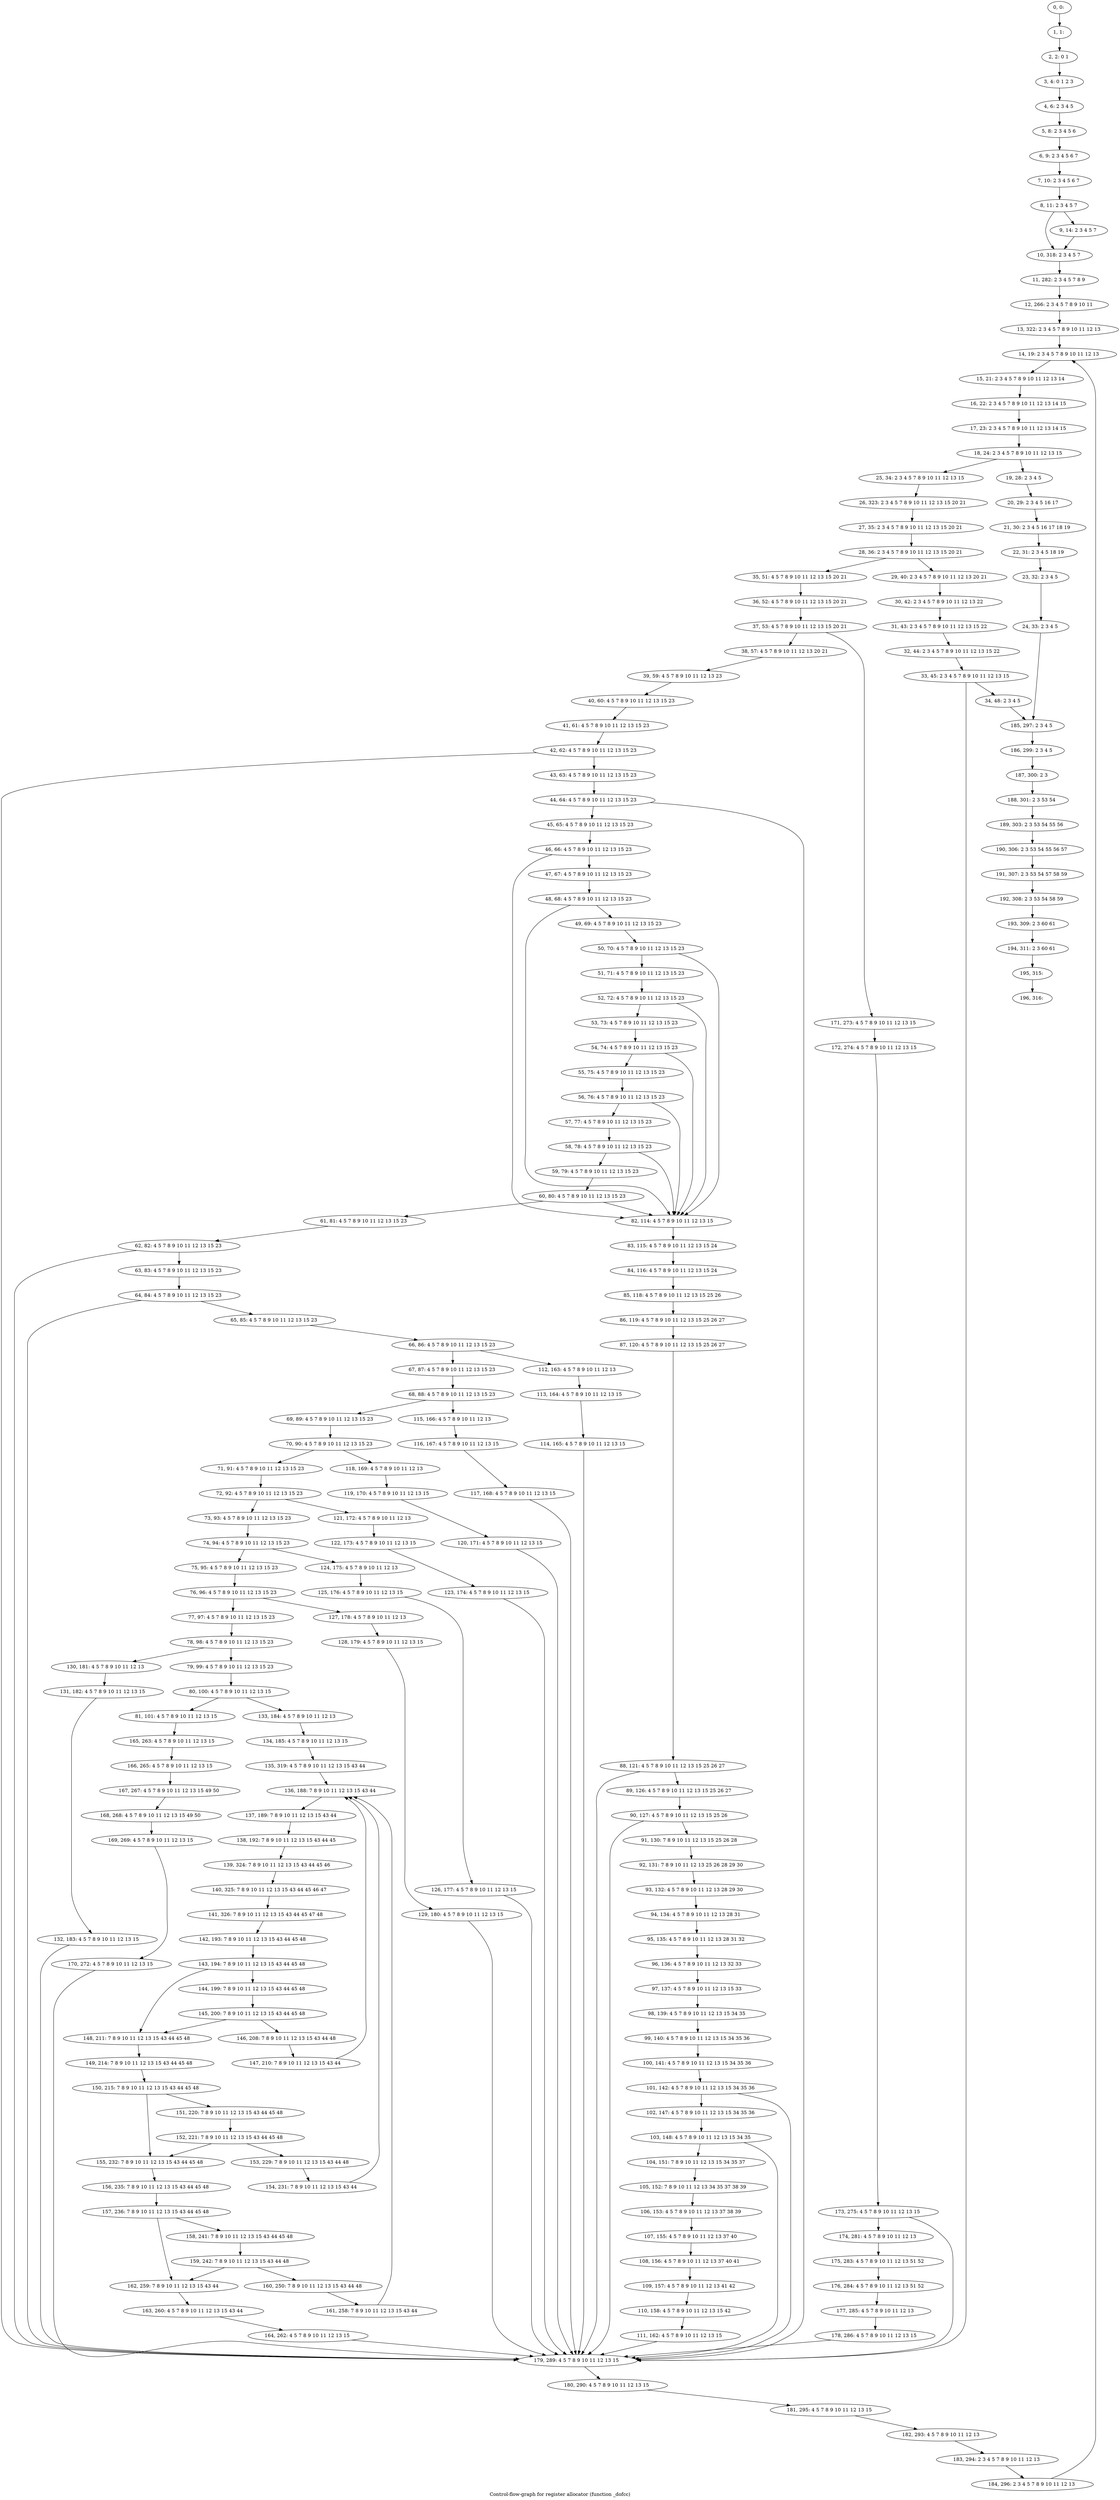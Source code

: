 digraph G {
graph [label="Control-flow-graph for register allocator (function _dofcc)"]
0[label="0, 0: "];
1[label="1, 1: "];
2[label="2, 2: 0 1 "];
3[label="3, 4: 0 1 2 3 "];
4[label="4, 6: 2 3 4 5 "];
5[label="5, 8: 2 3 4 5 6 "];
6[label="6, 9: 2 3 4 5 6 7 "];
7[label="7, 10: 2 3 4 5 6 7 "];
8[label="8, 11: 2 3 4 5 7 "];
9[label="9, 14: 2 3 4 5 7 "];
10[label="10, 318: 2 3 4 5 7 "];
11[label="11, 282: 2 3 4 5 7 8 9 "];
12[label="12, 266: 2 3 4 5 7 8 9 10 11 "];
13[label="13, 322: 2 3 4 5 7 8 9 10 11 12 13 "];
14[label="14, 19: 2 3 4 5 7 8 9 10 11 12 13 "];
15[label="15, 21: 2 3 4 5 7 8 9 10 11 12 13 14 "];
16[label="16, 22: 2 3 4 5 7 8 9 10 11 12 13 14 15 "];
17[label="17, 23: 2 3 4 5 7 8 9 10 11 12 13 14 15 "];
18[label="18, 24: 2 3 4 5 7 8 9 10 11 12 13 15 "];
19[label="19, 28: 2 3 4 5 "];
20[label="20, 29: 2 3 4 5 16 17 "];
21[label="21, 30: 2 3 4 5 16 17 18 19 "];
22[label="22, 31: 2 3 4 5 18 19 "];
23[label="23, 32: 2 3 4 5 "];
24[label="24, 33: 2 3 4 5 "];
25[label="25, 34: 2 3 4 5 7 8 9 10 11 12 13 15 "];
26[label="26, 323: 2 3 4 5 7 8 9 10 11 12 13 15 20 21 "];
27[label="27, 35: 2 3 4 5 7 8 9 10 11 12 13 15 20 21 "];
28[label="28, 36: 2 3 4 5 7 8 9 10 11 12 13 15 20 21 "];
29[label="29, 40: 2 3 4 5 7 8 9 10 11 12 13 20 21 "];
30[label="30, 42: 2 3 4 5 7 8 9 10 11 12 13 22 "];
31[label="31, 43: 2 3 4 5 7 8 9 10 11 12 13 15 22 "];
32[label="32, 44: 2 3 4 5 7 8 9 10 11 12 13 15 22 "];
33[label="33, 45: 2 3 4 5 7 8 9 10 11 12 13 15 "];
34[label="34, 48: 2 3 4 5 "];
35[label="35, 51: 4 5 7 8 9 10 11 12 13 15 20 21 "];
36[label="36, 52: 4 5 7 8 9 10 11 12 13 15 20 21 "];
37[label="37, 53: 4 5 7 8 9 10 11 12 13 15 20 21 "];
38[label="38, 57: 4 5 7 8 9 10 11 12 13 20 21 "];
39[label="39, 59: 4 5 7 8 9 10 11 12 13 23 "];
40[label="40, 60: 4 5 7 8 9 10 11 12 13 15 23 "];
41[label="41, 61: 4 5 7 8 9 10 11 12 13 15 23 "];
42[label="42, 62: 4 5 7 8 9 10 11 12 13 15 23 "];
43[label="43, 63: 4 5 7 8 9 10 11 12 13 15 23 "];
44[label="44, 64: 4 5 7 8 9 10 11 12 13 15 23 "];
45[label="45, 65: 4 5 7 8 9 10 11 12 13 15 23 "];
46[label="46, 66: 4 5 7 8 9 10 11 12 13 15 23 "];
47[label="47, 67: 4 5 7 8 9 10 11 12 13 15 23 "];
48[label="48, 68: 4 5 7 8 9 10 11 12 13 15 23 "];
49[label="49, 69: 4 5 7 8 9 10 11 12 13 15 23 "];
50[label="50, 70: 4 5 7 8 9 10 11 12 13 15 23 "];
51[label="51, 71: 4 5 7 8 9 10 11 12 13 15 23 "];
52[label="52, 72: 4 5 7 8 9 10 11 12 13 15 23 "];
53[label="53, 73: 4 5 7 8 9 10 11 12 13 15 23 "];
54[label="54, 74: 4 5 7 8 9 10 11 12 13 15 23 "];
55[label="55, 75: 4 5 7 8 9 10 11 12 13 15 23 "];
56[label="56, 76: 4 5 7 8 9 10 11 12 13 15 23 "];
57[label="57, 77: 4 5 7 8 9 10 11 12 13 15 23 "];
58[label="58, 78: 4 5 7 8 9 10 11 12 13 15 23 "];
59[label="59, 79: 4 5 7 8 9 10 11 12 13 15 23 "];
60[label="60, 80: 4 5 7 8 9 10 11 12 13 15 23 "];
61[label="61, 81: 4 5 7 8 9 10 11 12 13 15 23 "];
62[label="62, 82: 4 5 7 8 9 10 11 12 13 15 23 "];
63[label="63, 83: 4 5 7 8 9 10 11 12 13 15 23 "];
64[label="64, 84: 4 5 7 8 9 10 11 12 13 15 23 "];
65[label="65, 85: 4 5 7 8 9 10 11 12 13 15 23 "];
66[label="66, 86: 4 5 7 8 9 10 11 12 13 15 23 "];
67[label="67, 87: 4 5 7 8 9 10 11 12 13 15 23 "];
68[label="68, 88: 4 5 7 8 9 10 11 12 13 15 23 "];
69[label="69, 89: 4 5 7 8 9 10 11 12 13 15 23 "];
70[label="70, 90: 4 5 7 8 9 10 11 12 13 15 23 "];
71[label="71, 91: 4 5 7 8 9 10 11 12 13 15 23 "];
72[label="72, 92: 4 5 7 8 9 10 11 12 13 15 23 "];
73[label="73, 93: 4 5 7 8 9 10 11 12 13 15 23 "];
74[label="74, 94: 4 5 7 8 9 10 11 12 13 15 23 "];
75[label="75, 95: 4 5 7 8 9 10 11 12 13 15 23 "];
76[label="76, 96: 4 5 7 8 9 10 11 12 13 15 23 "];
77[label="77, 97: 4 5 7 8 9 10 11 12 13 15 23 "];
78[label="78, 98: 4 5 7 8 9 10 11 12 13 15 23 "];
79[label="79, 99: 4 5 7 8 9 10 11 12 13 15 23 "];
80[label="80, 100: 4 5 7 8 9 10 11 12 13 15 "];
81[label="81, 101: 4 5 7 8 9 10 11 12 13 15 "];
82[label="82, 114: 4 5 7 8 9 10 11 12 13 15 "];
83[label="83, 115: 4 5 7 8 9 10 11 12 13 15 24 "];
84[label="84, 116: 4 5 7 8 9 10 11 12 13 15 24 "];
85[label="85, 118: 4 5 7 8 9 10 11 12 13 15 25 26 "];
86[label="86, 119: 4 5 7 8 9 10 11 12 13 15 25 26 27 "];
87[label="87, 120: 4 5 7 8 9 10 11 12 13 15 25 26 27 "];
88[label="88, 121: 4 5 7 8 9 10 11 12 13 15 25 26 27 "];
89[label="89, 126: 4 5 7 8 9 10 11 12 13 15 25 26 27 "];
90[label="90, 127: 4 5 7 8 9 10 11 12 13 15 25 26 "];
91[label="91, 130: 7 8 9 10 11 12 13 15 25 26 28 "];
92[label="92, 131: 7 8 9 10 11 12 13 25 26 28 29 30 "];
93[label="93, 132: 4 5 7 8 9 10 11 12 13 28 29 30 "];
94[label="94, 134: 4 5 7 8 9 10 11 12 13 28 31 "];
95[label="95, 135: 4 5 7 8 9 10 11 12 13 28 31 32 "];
96[label="96, 136: 4 5 7 8 9 10 11 12 13 32 33 "];
97[label="97, 137: 4 5 7 8 9 10 11 12 13 15 33 "];
98[label="98, 139: 4 5 7 8 9 10 11 12 13 15 34 35 "];
99[label="99, 140: 4 5 7 8 9 10 11 12 13 15 34 35 36 "];
100[label="100, 141: 4 5 7 8 9 10 11 12 13 15 34 35 36 "];
101[label="101, 142: 4 5 7 8 9 10 11 12 13 15 34 35 36 "];
102[label="102, 147: 4 5 7 8 9 10 11 12 13 15 34 35 36 "];
103[label="103, 148: 4 5 7 8 9 10 11 12 13 15 34 35 "];
104[label="104, 151: 7 8 9 10 11 12 13 15 34 35 37 "];
105[label="105, 152: 7 8 9 10 11 12 13 34 35 37 38 39 "];
106[label="106, 153: 4 5 7 8 9 10 11 12 13 37 38 39 "];
107[label="107, 155: 4 5 7 8 9 10 11 12 13 37 40 "];
108[label="108, 156: 4 5 7 8 9 10 11 12 13 37 40 41 "];
109[label="109, 157: 4 5 7 8 9 10 11 12 13 41 42 "];
110[label="110, 158: 4 5 7 8 9 10 11 12 13 15 42 "];
111[label="111, 162: 4 5 7 8 9 10 11 12 13 15 "];
112[label="112, 163: 4 5 7 8 9 10 11 12 13 "];
113[label="113, 164: 4 5 7 8 9 10 11 12 13 15 "];
114[label="114, 165: 4 5 7 8 9 10 11 12 13 15 "];
115[label="115, 166: 4 5 7 8 9 10 11 12 13 "];
116[label="116, 167: 4 5 7 8 9 10 11 12 13 15 "];
117[label="117, 168: 4 5 7 8 9 10 11 12 13 15 "];
118[label="118, 169: 4 5 7 8 9 10 11 12 13 "];
119[label="119, 170: 4 5 7 8 9 10 11 12 13 15 "];
120[label="120, 171: 4 5 7 8 9 10 11 12 13 15 "];
121[label="121, 172: 4 5 7 8 9 10 11 12 13 "];
122[label="122, 173: 4 5 7 8 9 10 11 12 13 15 "];
123[label="123, 174: 4 5 7 8 9 10 11 12 13 15 "];
124[label="124, 175: 4 5 7 8 9 10 11 12 13 "];
125[label="125, 176: 4 5 7 8 9 10 11 12 13 15 "];
126[label="126, 177: 4 5 7 8 9 10 11 12 13 15 "];
127[label="127, 178: 4 5 7 8 9 10 11 12 13 "];
128[label="128, 179: 4 5 7 8 9 10 11 12 13 15 "];
129[label="129, 180: 4 5 7 8 9 10 11 12 13 15 "];
130[label="130, 181: 4 5 7 8 9 10 11 12 13 "];
131[label="131, 182: 4 5 7 8 9 10 11 12 13 15 "];
132[label="132, 183: 4 5 7 8 9 10 11 12 13 15 "];
133[label="133, 184: 4 5 7 8 9 10 11 12 13 "];
134[label="134, 185: 4 5 7 8 9 10 11 12 13 15 "];
135[label="135, 319: 4 5 7 8 9 10 11 12 13 15 43 44 "];
136[label="136, 188: 7 8 9 10 11 12 13 15 43 44 "];
137[label="137, 189: 7 8 9 10 11 12 13 15 43 44 "];
138[label="138, 192: 7 8 9 10 11 12 13 15 43 44 45 "];
139[label="139, 324: 7 8 9 10 11 12 13 15 43 44 45 46 "];
140[label="140, 325: 7 8 9 10 11 12 13 15 43 44 45 46 47 "];
141[label="141, 326: 7 8 9 10 11 12 13 15 43 44 45 47 48 "];
142[label="142, 193: 7 8 9 10 11 12 13 15 43 44 45 48 "];
143[label="143, 194: 7 8 9 10 11 12 13 15 43 44 45 48 "];
144[label="144, 199: 7 8 9 10 11 12 13 15 43 44 45 48 "];
145[label="145, 200: 7 8 9 10 11 12 13 15 43 44 45 48 "];
146[label="146, 208: 7 8 9 10 11 12 13 15 43 44 48 "];
147[label="147, 210: 7 8 9 10 11 12 13 15 43 44 "];
148[label="148, 211: 7 8 9 10 11 12 13 15 43 44 45 48 "];
149[label="149, 214: 7 8 9 10 11 12 13 15 43 44 45 48 "];
150[label="150, 215: 7 8 9 10 11 12 13 15 43 44 45 48 "];
151[label="151, 220: 7 8 9 10 11 12 13 15 43 44 45 48 "];
152[label="152, 221: 7 8 9 10 11 12 13 15 43 44 45 48 "];
153[label="153, 229: 7 8 9 10 11 12 13 15 43 44 48 "];
154[label="154, 231: 7 8 9 10 11 12 13 15 43 44 "];
155[label="155, 232: 7 8 9 10 11 12 13 15 43 44 45 48 "];
156[label="156, 235: 7 8 9 10 11 12 13 15 43 44 45 48 "];
157[label="157, 236: 7 8 9 10 11 12 13 15 43 44 45 48 "];
158[label="158, 241: 7 8 9 10 11 12 13 15 43 44 45 48 "];
159[label="159, 242: 7 8 9 10 11 12 13 15 43 44 48 "];
160[label="160, 250: 7 8 9 10 11 12 13 15 43 44 48 "];
161[label="161, 258: 7 8 9 10 11 12 13 15 43 44 "];
162[label="162, 259: 7 8 9 10 11 12 13 15 43 44 "];
163[label="163, 260: 4 5 7 8 9 10 11 12 13 15 43 44 "];
164[label="164, 262: 4 5 7 8 9 10 11 12 13 15 "];
165[label="165, 263: 4 5 7 8 9 10 11 12 13 15 "];
166[label="166, 265: 4 5 7 8 9 10 11 12 13 15 "];
167[label="167, 267: 4 5 7 8 9 10 11 12 13 15 49 50 "];
168[label="168, 268: 4 5 7 8 9 10 11 12 13 15 49 50 "];
169[label="169, 269: 4 5 7 8 9 10 11 12 13 15 "];
170[label="170, 272: 4 5 7 8 9 10 11 12 13 15 "];
171[label="171, 273: 4 5 7 8 9 10 11 12 13 15 "];
172[label="172, 274: 4 5 7 8 9 10 11 12 13 15 "];
173[label="173, 275: 4 5 7 8 9 10 11 12 13 15 "];
174[label="174, 281: 4 5 7 8 9 10 11 12 13 "];
175[label="175, 283: 4 5 7 8 9 10 11 12 13 51 52 "];
176[label="176, 284: 4 5 7 8 9 10 11 12 13 51 52 "];
177[label="177, 285: 4 5 7 8 9 10 11 12 13 "];
178[label="178, 286: 4 5 7 8 9 10 11 12 13 15 "];
179[label="179, 289: 4 5 7 8 9 10 11 12 13 15 "];
180[label="180, 290: 4 5 7 8 9 10 11 12 13 15 "];
181[label="181, 295: 4 5 7 8 9 10 11 12 13 15 "];
182[label="182, 293: 4 5 7 8 9 10 11 12 13 "];
183[label="183, 294: 2 3 4 5 7 8 9 10 11 12 13 "];
184[label="184, 296: 2 3 4 5 7 8 9 10 11 12 13 "];
185[label="185, 297: 2 3 4 5 "];
186[label="186, 299: 2 3 4 5 "];
187[label="187, 300: 2 3 "];
188[label="188, 301: 2 3 53 54 "];
189[label="189, 303: 2 3 53 54 55 56 "];
190[label="190, 306: 2 3 53 54 55 56 57 "];
191[label="191, 307: 2 3 53 54 57 58 59 "];
192[label="192, 308: 2 3 53 54 58 59 "];
193[label="193, 309: 2 3 60 61 "];
194[label="194, 311: 2 3 60 61 "];
195[label="195, 315: "];
196[label="196, 316: "];
0->1 ;
1->2 ;
2->3 ;
3->4 ;
4->5 ;
5->6 ;
6->7 ;
7->8 ;
8->9 ;
8->10 ;
9->10 ;
10->11 ;
11->12 ;
12->13 ;
13->14 ;
14->15 ;
15->16 ;
16->17 ;
17->18 ;
18->19 ;
18->25 ;
19->20 ;
20->21 ;
21->22 ;
22->23 ;
23->24 ;
24->185 ;
25->26 ;
26->27 ;
27->28 ;
28->29 ;
28->35 ;
29->30 ;
30->31 ;
31->32 ;
32->33 ;
33->34 ;
33->179 ;
34->185 ;
35->36 ;
36->37 ;
37->38 ;
37->171 ;
38->39 ;
39->40 ;
40->41 ;
41->42 ;
42->43 ;
42->179 ;
43->44 ;
44->45 ;
44->179 ;
45->46 ;
46->47 ;
46->82 ;
47->48 ;
48->49 ;
48->82 ;
49->50 ;
50->51 ;
50->82 ;
51->52 ;
52->53 ;
52->82 ;
53->54 ;
54->55 ;
54->82 ;
55->56 ;
56->57 ;
56->82 ;
57->58 ;
58->59 ;
58->82 ;
59->60 ;
60->61 ;
60->82 ;
61->62 ;
62->63 ;
62->179 ;
63->64 ;
64->65 ;
64->179 ;
65->66 ;
66->67 ;
66->112 ;
67->68 ;
68->69 ;
68->115 ;
69->70 ;
70->71 ;
70->118 ;
71->72 ;
72->73 ;
72->121 ;
73->74 ;
74->75 ;
74->124 ;
75->76 ;
76->77 ;
76->127 ;
77->78 ;
78->79 ;
78->130 ;
79->80 ;
80->81 ;
80->133 ;
81->165 ;
82->83 ;
83->84 ;
84->85 ;
85->86 ;
86->87 ;
87->88 ;
88->89 ;
88->179 ;
89->90 ;
90->91 ;
90->179 ;
91->92 ;
92->93 ;
93->94 ;
94->95 ;
95->96 ;
96->97 ;
97->98 ;
98->99 ;
99->100 ;
100->101 ;
101->102 ;
101->179 ;
102->103 ;
103->104 ;
103->179 ;
104->105 ;
105->106 ;
106->107 ;
107->108 ;
108->109 ;
109->110 ;
110->111 ;
111->179 ;
112->113 ;
113->114 ;
114->179 ;
115->116 ;
116->117 ;
117->179 ;
118->119 ;
119->120 ;
120->179 ;
121->122 ;
122->123 ;
123->179 ;
124->125 ;
125->126 ;
126->179 ;
127->128 ;
128->129 ;
129->179 ;
130->131 ;
131->132 ;
132->179 ;
133->134 ;
134->135 ;
135->136 ;
136->137 ;
137->138 ;
138->139 ;
139->140 ;
140->141 ;
141->142 ;
142->143 ;
143->144 ;
143->148 ;
144->145 ;
145->146 ;
145->148 ;
146->147 ;
147->136 ;
148->149 ;
149->150 ;
150->151 ;
150->155 ;
151->152 ;
152->153 ;
152->155 ;
153->154 ;
154->136 ;
155->156 ;
156->157 ;
157->158 ;
157->162 ;
158->159 ;
159->160 ;
159->162 ;
160->161 ;
161->136 ;
162->163 ;
163->164 ;
164->179 ;
165->166 ;
166->167 ;
167->168 ;
168->169 ;
169->170 ;
170->179 ;
171->172 ;
172->173 ;
173->174 ;
173->179 ;
174->175 ;
175->176 ;
176->177 ;
177->178 ;
178->179 ;
179->180 ;
180->181 ;
181->182 ;
182->183 ;
183->184 ;
184->14 ;
185->186 ;
186->187 ;
187->188 ;
188->189 ;
189->190 ;
190->191 ;
191->192 ;
192->193 ;
193->194 ;
194->195 ;
195->196 ;
}

